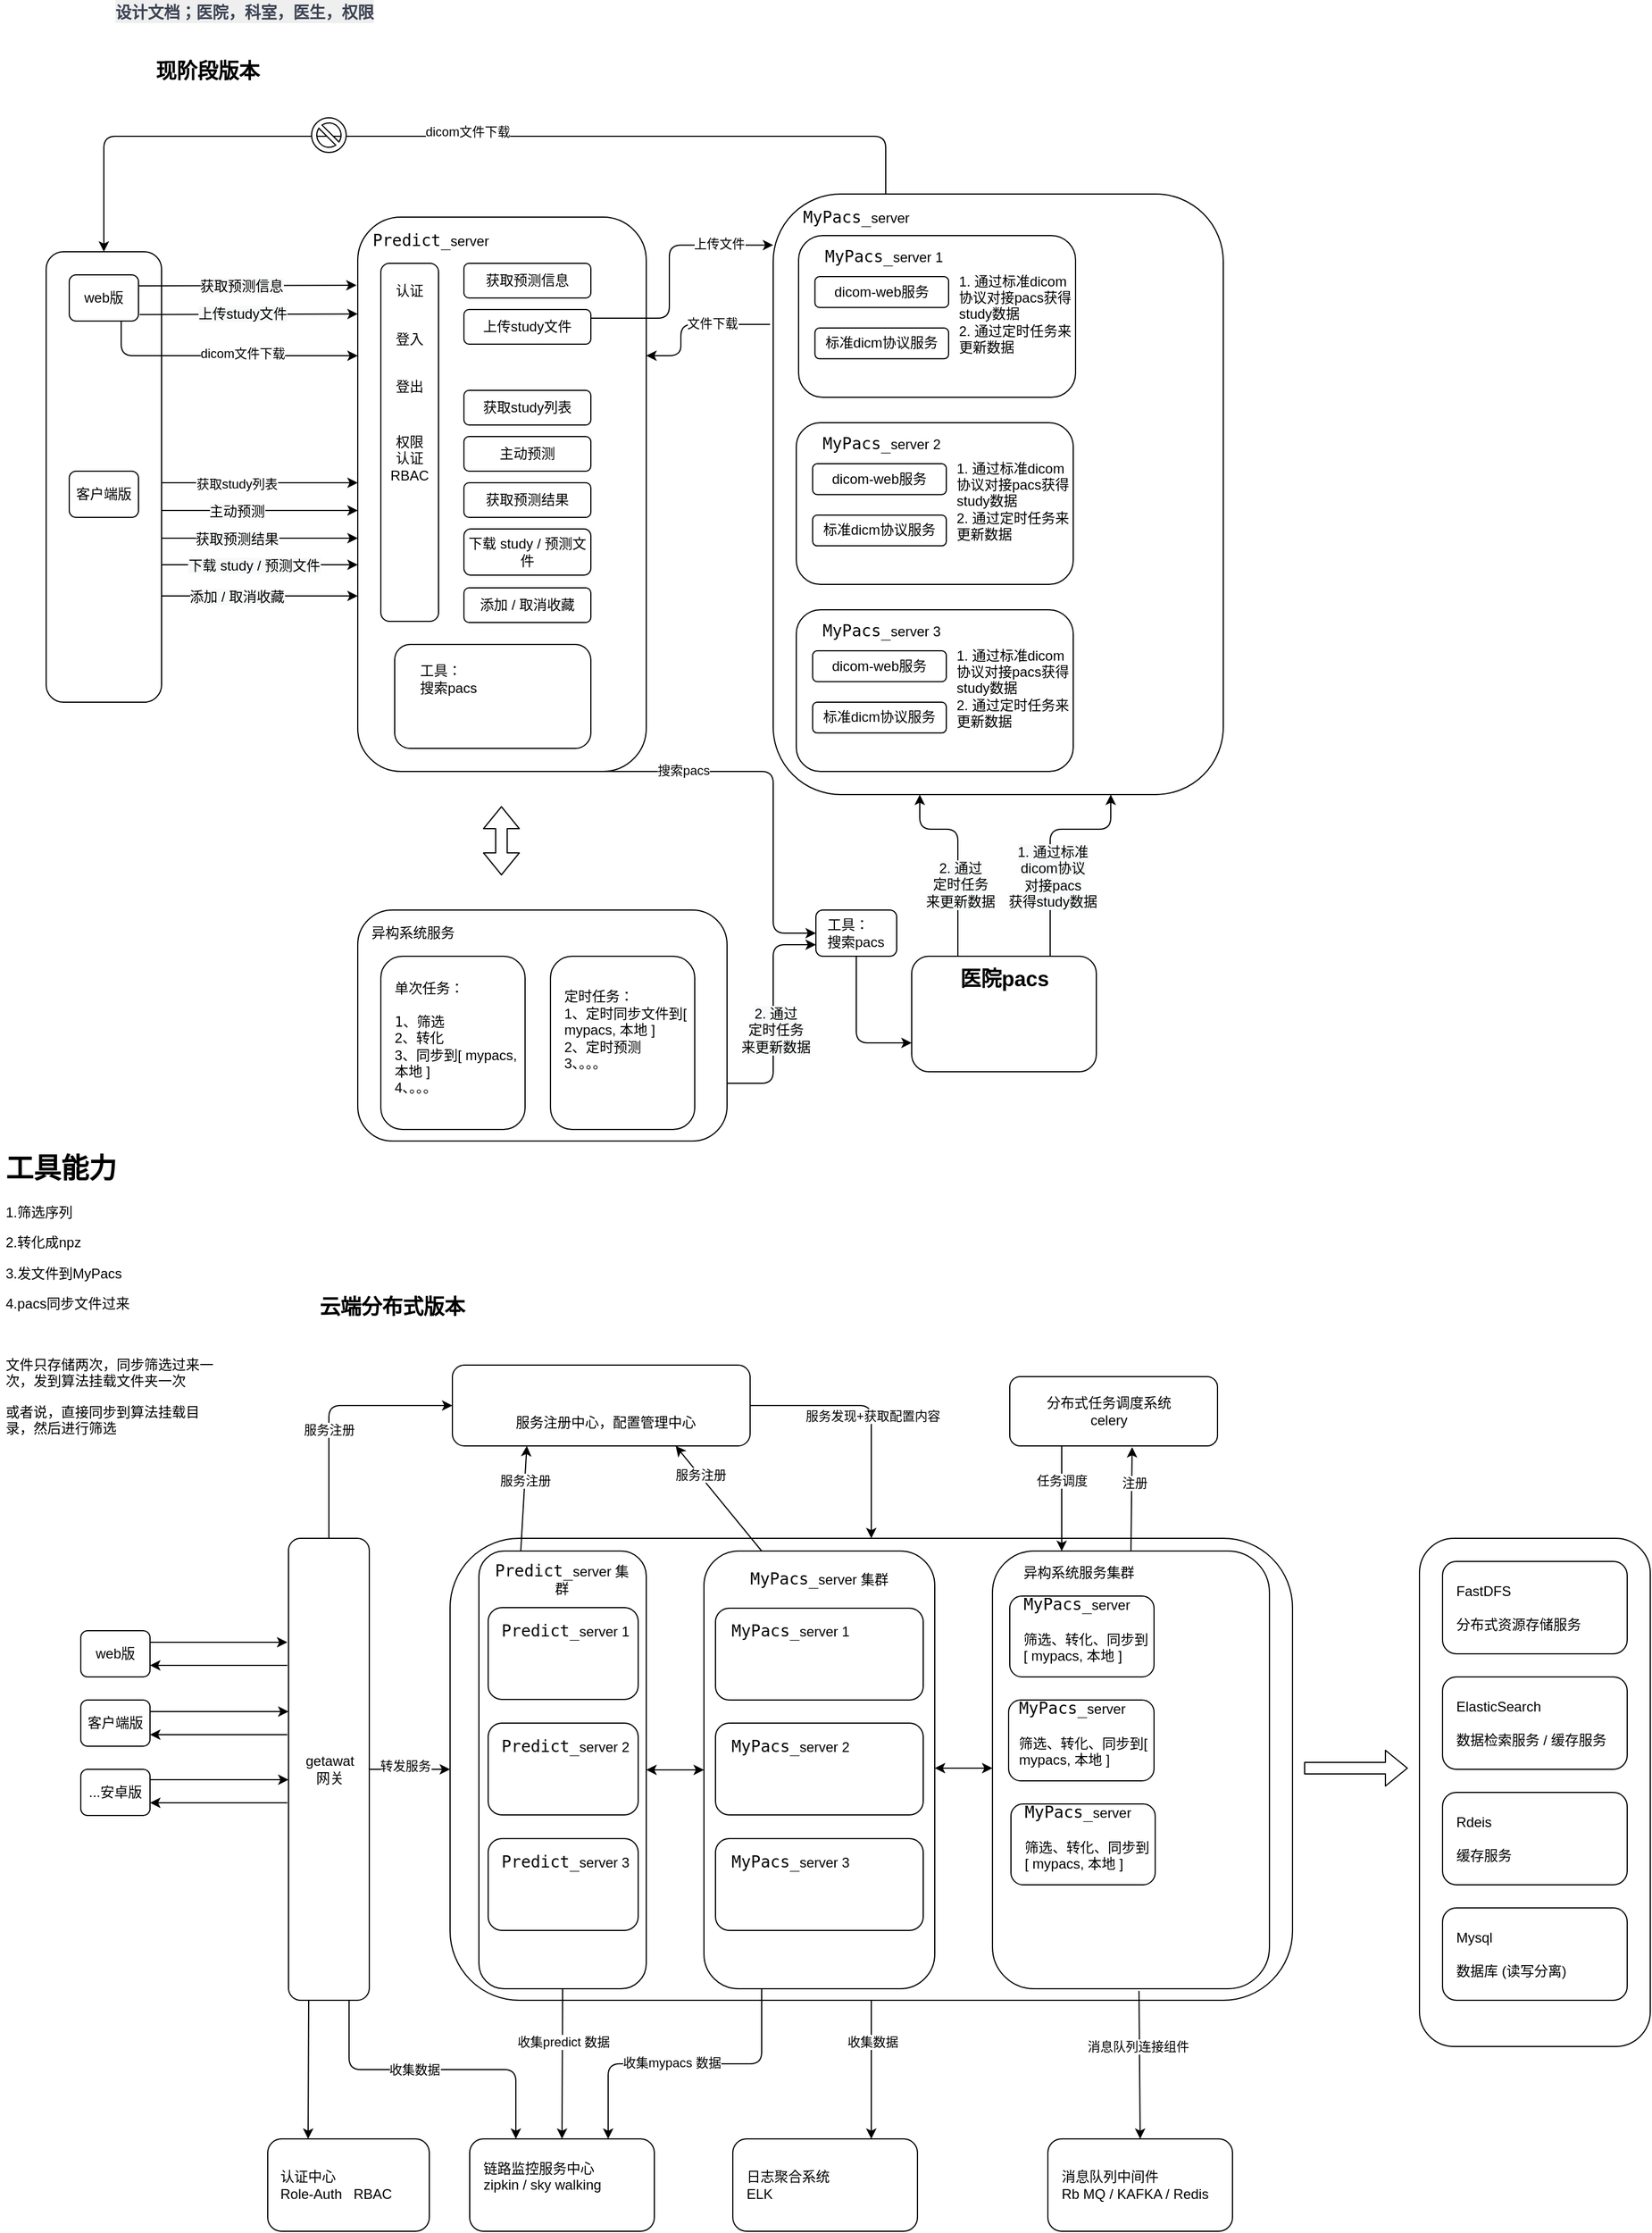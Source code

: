 <mxfile version="13.8.9-1" type="github"><diagram id="tjOfepiNOaIHPBAZhNtx" name="第 1 页"><mxGraphModel dx="962" dy="423" grid="1" gridSize="10" guides="1" tooltips="1" connect="1" arrows="1" fold="1" page="1" pageScale="1" pageWidth="1200" pageHeight="1600" math="0" shadow="0"><root><mxCell id="0"/><mxCell id="1" parent="0"/><mxCell id="P0nD3Y0U6VQ1uJSvrkOR-209" value="" style="rounded=1;whiteSpace=wrap;html=1;" parent="1" vertex="1"><mxGeometry x="670" y="186" width="390" height="520" as="geometry"/></mxCell><mxCell id="P0nD3Y0U6VQ1uJSvrkOR-2" value="&lt;span style=&quot;color: rgb(60 , 67 , 83) ; font-family: &amp;#34;helvetica neue&amp;#34; , &amp;#34;helvetica&amp;#34; , &amp;#34;tahoma&amp;#34; , &amp;#34;arial&amp;#34; , &amp;#34;pingfang sc&amp;#34; , &amp;#34;source han sans cn&amp;#34; , &amp;#34;source han sans&amp;#34; , &amp;#34;source han serif&amp;#34; , &amp;#34;hiragino sans gb&amp;#34; , &amp;#34;wenquanyi micro hei&amp;#34; , &amp;#34;microsoft yahei&amp;#34; , sans-serif ; font-size: 14px ; font-weight: 700 ; background-color: rgb(239 , 239 , 239)&quot;&gt;设计文档；医院，科室，医生，权限&lt;/span&gt;" style="text;html=1;strokeColor=none;fillColor=none;align=center;verticalAlign=middle;whiteSpace=wrap;rounded=0;" parent="1" vertex="1"><mxGeometry x="2" y="18" width="420" height="20" as="geometry"/></mxCell><mxCell id="P0nD3Y0U6VQ1uJSvrkOR-6" value="" style="rounded=1;whiteSpace=wrap;html=1;" parent="1" vertex="1"><mxGeometry x="390" y="1350" width="730" height="400" as="geometry"/></mxCell><mxCell id="P0nD3Y0U6VQ1uJSvrkOR-10" value="" style="group" parent="1" vertex="1" connectable="0"><mxGeometry x="260" y="1350" width="70" height="400" as="geometry"/></mxCell><mxCell id="P0nD3Y0U6VQ1uJSvrkOR-85" value="" style="group" parent="P0nD3Y0U6VQ1uJSvrkOR-10" vertex="1" connectable="0"><mxGeometry x="-10" width="70" height="400" as="geometry"/></mxCell><mxCell id="P0nD3Y0U6VQ1uJSvrkOR-3" value="" style="rounded=1;whiteSpace=wrap;html=1;" parent="P0nD3Y0U6VQ1uJSvrkOR-85" vertex="1"><mxGeometry width="70" height="400" as="geometry"/></mxCell><mxCell id="P0nD3Y0U6VQ1uJSvrkOR-9" value="getawat网关" style="text;html=1;strokeColor=none;fillColor=none;align=center;verticalAlign=middle;whiteSpace=wrap;rounded=0;direction=south;" parent="P0nD3Y0U6VQ1uJSvrkOR-85" vertex="1"><mxGeometry x="22.4" y="22.222" width="28" height="355.556" as="geometry"/></mxCell><mxCell id="P0nD3Y0U6VQ1uJSvrkOR-13" value="web版" style="rounded=1;whiteSpace=wrap;html=1;" parent="1" vertex="1"><mxGeometry x="70" y="1430" width="60" height="40" as="geometry"/></mxCell><mxCell id="P0nD3Y0U6VQ1uJSvrkOR-14" value="客户端版" style="rounded=1;whiteSpace=wrap;html=1;" parent="1" vertex="1"><mxGeometry x="70" y="1490" width="60" height="40" as="geometry"/></mxCell><mxCell id="P0nD3Y0U6VQ1uJSvrkOR-15" value="...安卓版" style="rounded=1;whiteSpace=wrap;html=1;" parent="1" vertex="1"><mxGeometry x="70" y="1550" width="60" height="40" as="geometry"/></mxCell><mxCell id="P0nD3Y0U6VQ1uJSvrkOR-16" value="" style="rounded=1;whiteSpace=wrap;html=1;" parent="1" vertex="1"><mxGeometry x="415" y="1361" width="145" height="379" as="geometry"/></mxCell><mxCell id="P0nD3Y0U6VQ1uJSvrkOR-17" value="" style="rounded=1;whiteSpace=wrap;html=1;" parent="1" vertex="1"><mxGeometry x="610" y="1361" width="200" height="379" as="geometry"/></mxCell><mxCell id="P0nD3Y0U6VQ1uJSvrkOR-18" value="" style="rounded=1;whiteSpace=wrap;html=1;" parent="1" vertex="1"><mxGeometry x="860" y="1361" width="240" height="379" as="geometry"/></mxCell><mxCell id="P0nD3Y0U6VQ1uJSvrkOR-20" value="&lt;span style=&quot;font-family: &amp;#34;jetbrains mono&amp;#34; , monospace ; font-size: 10.5pt&quot;&gt;Predict_&lt;/span&gt;server 集群" style="text;html=1;strokeColor=none;fillColor=none;align=center;verticalAlign=middle;whiteSpace=wrap;rounded=0;" parent="1" vertex="1"><mxGeometry x="422" y="1375" width="130" height="20" as="geometry"/></mxCell><mxCell id="P0nD3Y0U6VQ1uJSvrkOR-21" value="&lt;span style=&quot;font-family: &amp;#34;jetbrains mono&amp;#34; , monospace ; font-size: 10.5pt&quot;&gt;MyPacs_&lt;/span&gt;server 集群" style="text;html=1;strokeColor=none;fillColor=none;align=center;verticalAlign=middle;whiteSpace=wrap;rounded=0;" parent="1" vertex="1"><mxGeometry x="645" y="1375" width="130" height="20" as="geometry"/></mxCell><mxCell id="P0nD3Y0U6VQ1uJSvrkOR-22" value="&lt;h1&gt;工具能力&lt;/h1&gt;&lt;p&gt;1.筛选序列&lt;/p&gt;&lt;p&gt;2.转化成npz&lt;/p&gt;&lt;p&gt;3.发文件到MyPacs&lt;/p&gt;&lt;p&gt;4.pacs同步文件过来&lt;/p&gt;&lt;p&gt;&lt;br&gt;&lt;/p&gt;&lt;p&gt;文件只存储两次，同步筛选过来一次，发到算法挂载文件夹一次&lt;/p&gt;&lt;p&gt;或者说，直接同步到算法挂载目录，然后进行筛选&lt;/p&gt;&lt;p&gt;&lt;br&gt;&lt;/p&gt;&lt;p&gt;&lt;br&gt;&lt;/p&gt;" style="text;html=1;strokeColor=none;fillColor=none;spacing=5;spacingTop=-20;whiteSpace=wrap;overflow=hidden;rounded=0;" parent="1" vertex="1"><mxGeometry y="1010" width="190" height="260" as="geometry"/></mxCell><mxCell id="P0nD3Y0U6VQ1uJSvrkOR-25" value="" style="group" parent="1" vertex="1" connectable="0"><mxGeometry x="620" y="1410.5" width="180" height="79.5" as="geometry"/></mxCell><mxCell id="P0nD3Y0U6VQ1uJSvrkOR-23" value="" style="rounded=1;whiteSpace=wrap;html=1;" parent="P0nD3Y0U6VQ1uJSvrkOR-25" vertex="1"><mxGeometry width="180" height="79.5" as="geometry"/></mxCell><mxCell id="P0nD3Y0U6VQ1uJSvrkOR-24" value="&lt;span style=&quot;font-family: &amp;#34;jetbrains mono&amp;#34; , monospace ; font-size: 10.5pt&quot;&gt;MyPacs_&lt;/span&gt;server 1" style="text;html=1;strokeColor=none;fillColor=none;align=center;verticalAlign=middle;whiteSpace=wrap;rounded=0;" parent="P0nD3Y0U6VQ1uJSvrkOR-25" vertex="1"><mxGeometry x="10" y="9.5" width="110" height="20" as="geometry"/></mxCell><mxCell id="P0nD3Y0U6VQ1uJSvrkOR-26" value="" style="group" parent="1" vertex="1" connectable="0"><mxGeometry x="620" y="1510" width="180" height="79.5" as="geometry"/></mxCell><mxCell id="P0nD3Y0U6VQ1uJSvrkOR-27" value="" style="rounded=1;whiteSpace=wrap;html=1;" parent="P0nD3Y0U6VQ1uJSvrkOR-26" vertex="1"><mxGeometry width="180" height="79.5" as="geometry"/></mxCell><mxCell id="P0nD3Y0U6VQ1uJSvrkOR-28" value="&lt;span style=&quot;font-family: &amp;#34;jetbrains mono&amp;#34; , monospace ; font-size: 10.5pt&quot;&gt;MyPacs_&lt;/span&gt;server 2" style="text;html=1;strokeColor=none;fillColor=none;align=center;verticalAlign=middle;whiteSpace=wrap;rounded=0;" parent="P0nD3Y0U6VQ1uJSvrkOR-26" vertex="1"><mxGeometry x="10" y="9.5" width="110" height="20" as="geometry"/></mxCell><mxCell id="P0nD3Y0U6VQ1uJSvrkOR-29" value="" style="group" parent="1" vertex="1" connectable="0"><mxGeometry x="620" y="1610" width="180" height="79.5" as="geometry"/></mxCell><mxCell id="P0nD3Y0U6VQ1uJSvrkOR-30" value="" style="rounded=1;whiteSpace=wrap;html=1;" parent="P0nD3Y0U6VQ1uJSvrkOR-29" vertex="1"><mxGeometry width="180" height="79.5" as="geometry"/></mxCell><mxCell id="P0nD3Y0U6VQ1uJSvrkOR-31" value="&lt;span style=&quot;font-family: &amp;#34;jetbrains mono&amp;#34; , monospace ; font-size: 10.5pt&quot;&gt;MyPacs_&lt;/span&gt;server 3" style="text;html=1;strokeColor=none;fillColor=none;align=center;verticalAlign=middle;whiteSpace=wrap;rounded=0;" parent="P0nD3Y0U6VQ1uJSvrkOR-29" vertex="1"><mxGeometry x="10" y="9.5" width="110" height="20" as="geometry"/></mxCell><mxCell id="P0nD3Y0U6VQ1uJSvrkOR-32" value="" style="group" parent="1" vertex="1" connectable="0"><mxGeometry x="420" y="1410" width="130" height="79.5" as="geometry"/></mxCell><mxCell id="P0nD3Y0U6VQ1uJSvrkOR-33" value="" style="rounded=1;whiteSpace=wrap;html=1;" parent="P0nD3Y0U6VQ1uJSvrkOR-32" vertex="1"><mxGeometry x="3" width="130" height="79.5" as="geometry"/></mxCell><mxCell id="P0nD3Y0U6VQ1uJSvrkOR-34" value="&lt;span style=&quot;font-family: &amp;#34;jetbrains mono&amp;#34; , monospace ; font-size: 10.5pt&quot;&gt;Predict_&lt;/span&gt;server 1" style="text;html=1;strokeColor=none;fillColor=none;align=center;verticalAlign=middle;whiteSpace=wrap;rounded=0;" parent="P0nD3Y0U6VQ1uJSvrkOR-32" vertex="1"><mxGeometry x="10" y="9.5" width="120" height="20" as="geometry"/></mxCell><mxCell id="P0nD3Y0U6VQ1uJSvrkOR-35" value="" style="group" parent="1" vertex="1" connectable="0"><mxGeometry x="420" y="1510" width="130" height="79.5" as="geometry"/></mxCell><mxCell id="P0nD3Y0U6VQ1uJSvrkOR-36" value="" style="rounded=1;whiteSpace=wrap;html=1;" parent="P0nD3Y0U6VQ1uJSvrkOR-35" vertex="1"><mxGeometry x="3" width="130" height="79.5" as="geometry"/></mxCell><mxCell id="P0nD3Y0U6VQ1uJSvrkOR-37" value="&lt;span style=&quot;font-family: &amp;#34;jetbrains mono&amp;#34; , monospace ; font-size: 10.5pt&quot;&gt;Predict_&lt;/span&gt;server 2" style="text;html=1;strokeColor=none;fillColor=none;align=center;verticalAlign=middle;whiteSpace=wrap;rounded=0;" parent="P0nD3Y0U6VQ1uJSvrkOR-35" vertex="1"><mxGeometry x="10" y="9.5" width="120" height="20" as="geometry"/></mxCell><mxCell id="P0nD3Y0U6VQ1uJSvrkOR-38" value="" style="group" parent="1" vertex="1" connectable="0"><mxGeometry x="420" y="1610" width="130" height="79.5" as="geometry"/></mxCell><mxCell id="P0nD3Y0U6VQ1uJSvrkOR-39" value="" style="rounded=1;whiteSpace=wrap;html=1;" parent="P0nD3Y0U6VQ1uJSvrkOR-38" vertex="1"><mxGeometry x="3" width="130" height="79.5" as="geometry"/></mxCell><mxCell id="P0nD3Y0U6VQ1uJSvrkOR-40" value="&lt;span style=&quot;font-family: &amp;#34;jetbrains mono&amp;#34; , monospace ; font-size: 10.5pt&quot;&gt;Predict_&lt;/span&gt;server 3" style="text;html=1;strokeColor=none;fillColor=none;align=center;verticalAlign=middle;whiteSpace=wrap;rounded=0;" parent="P0nD3Y0U6VQ1uJSvrkOR-38" vertex="1"><mxGeometry x="10" y="9.5" width="120" height="20" as="geometry"/></mxCell><mxCell id="P0nD3Y0U6VQ1uJSvrkOR-41" value="异构系统服务集群" style="text;html=1;strokeColor=none;fillColor=none;align=center;verticalAlign=middle;whiteSpace=wrap;rounded=0;" parent="1" vertex="1"><mxGeometry x="880" y="1370" width="110" height="20" as="geometry"/></mxCell><mxCell id="P0nD3Y0U6VQ1uJSvrkOR-45" value="" style="group" parent="1" vertex="1" connectable="0"><mxGeometry x="875" y="1400" width="125" height="70" as="geometry"/></mxCell><mxCell id="P0nD3Y0U6VQ1uJSvrkOR-46" value="" style="rounded=1;whiteSpace=wrap;html=1;" parent="P0nD3Y0U6VQ1uJSvrkOR-45" vertex="1"><mxGeometry width="125.0" height="70" as="geometry"/></mxCell><mxCell id="P0nD3Y0U6VQ1uJSvrkOR-47" value="&lt;span style=&quot;font-family: &amp;#34;jetbrains mono&amp;#34; , monospace ; font-size: 10.5pt&quot;&gt;MyPacs_&lt;/span&gt;server&lt;br&gt;&lt;br&gt;筛选、转化、同步到[ mypacs, 本地 ]&lt;br&gt;&lt;br&gt;" style="text;html=1;strokeColor=none;fillColor=none;align=left;verticalAlign=middle;whiteSpace=wrap;rounded=0;" parent="P0nD3Y0U6VQ1uJSvrkOR-45" vertex="1"><mxGeometry x="10" y="10" width="110" height="51.64" as="geometry"/></mxCell><mxCell id="P0nD3Y0U6VQ1uJSvrkOR-49" value="" style="group" parent="1" vertex="1" connectable="0"><mxGeometry x="874" y="1490" width="126" height="70" as="geometry"/></mxCell><mxCell id="P0nD3Y0U6VQ1uJSvrkOR-50" value="" style="rounded=1;whiteSpace=wrap;html=1;" parent="P0nD3Y0U6VQ1uJSvrkOR-49" vertex="1"><mxGeometry width="126.0" height="70" as="geometry"/></mxCell><mxCell id="P0nD3Y0U6VQ1uJSvrkOR-51" value="&lt;span style=&quot;font-family: &amp;#34;jetbrains mono&amp;#34; , monospace ; font-size: 10.5pt&quot;&gt;MyPacs_&lt;/span&gt;server&lt;br&gt;&lt;br&gt;筛选、转化、同步到[ mypacs, 本地 ]&lt;br&gt;&lt;br&gt;" style="text;html=1;strokeColor=none;fillColor=none;align=left;verticalAlign=middle;whiteSpace=wrap;rounded=0;" parent="P0nD3Y0U6VQ1uJSvrkOR-49" vertex="1"><mxGeometry x="7" y="10" width="119" height="51.64" as="geometry"/></mxCell><mxCell id="P0nD3Y0U6VQ1uJSvrkOR-52" value="" style="group" parent="1" vertex="1" connectable="0"><mxGeometry x="876" y="1580" width="125" height="70" as="geometry"/></mxCell><mxCell id="P0nD3Y0U6VQ1uJSvrkOR-53" value="" style="rounded=1;whiteSpace=wrap;html=1;" parent="P0nD3Y0U6VQ1uJSvrkOR-52" vertex="1"><mxGeometry width="125.0" height="70" as="geometry"/></mxCell><mxCell id="P0nD3Y0U6VQ1uJSvrkOR-54" value="&lt;span style=&quot;font-family: &amp;#34;jetbrains mono&amp;#34; , monospace ; font-size: 10.5pt&quot;&gt;MyPacs_&lt;/span&gt;server&lt;br&gt;&lt;br&gt;筛选、转化、同步到[ mypacs, 本地 ]&lt;br&gt;&lt;br&gt;" style="text;html=1;strokeColor=none;fillColor=none;align=left;verticalAlign=middle;whiteSpace=wrap;rounded=0;" parent="P0nD3Y0U6VQ1uJSvrkOR-52" vertex="1"><mxGeometry x="10" y="10" width="110" height="51.64" as="geometry"/></mxCell><mxCell id="P0nD3Y0U6VQ1uJSvrkOR-57" value="" style="group" parent="1" vertex="1" connectable="0"><mxGeometry x="407" y="1870" width="160" height="80" as="geometry"/></mxCell><mxCell id="P0nD3Y0U6VQ1uJSvrkOR-55" value="" style="rounded=1;whiteSpace=wrap;html=1;" parent="P0nD3Y0U6VQ1uJSvrkOR-57" vertex="1"><mxGeometry width="160" height="80" as="geometry"/></mxCell><mxCell id="P0nD3Y0U6VQ1uJSvrkOR-56" value="链路监控服务中心&lt;br&gt;zipkin / sky walking&lt;br&gt;&lt;br&gt;" style="text;html=1;strokeColor=none;fillColor=none;align=left;verticalAlign=middle;whiteSpace=wrap;rounded=0;" parent="P0nD3Y0U6VQ1uJSvrkOR-57" vertex="1"><mxGeometry x="10" y="10" width="140" height="60" as="geometry"/></mxCell><mxCell id="P0nD3Y0U6VQ1uJSvrkOR-58" value="" style="group" parent="1" vertex="1" connectable="0"><mxGeometry x="635" y="1870" width="160" height="80" as="geometry"/></mxCell><mxCell id="P0nD3Y0U6VQ1uJSvrkOR-59" value="" style="rounded=1;whiteSpace=wrap;html=1;" parent="P0nD3Y0U6VQ1uJSvrkOR-58" vertex="1"><mxGeometry width="160" height="80" as="geometry"/></mxCell><mxCell id="P0nD3Y0U6VQ1uJSvrkOR-60" value="日志聚合系统&lt;br&gt;ELK" style="text;html=1;strokeColor=none;fillColor=none;align=left;verticalAlign=middle;whiteSpace=wrap;rounded=0;" parent="P0nD3Y0U6VQ1uJSvrkOR-58" vertex="1"><mxGeometry x="10" y="10" width="140" height="60" as="geometry"/></mxCell><mxCell id="P0nD3Y0U6VQ1uJSvrkOR-61" value="" style="group" parent="1" vertex="1" connectable="0"><mxGeometry x="908" y="1870" width="160" height="80" as="geometry"/></mxCell><mxCell id="P0nD3Y0U6VQ1uJSvrkOR-62" value="" style="rounded=1;whiteSpace=wrap;html=1;" parent="P0nD3Y0U6VQ1uJSvrkOR-61" vertex="1"><mxGeometry width="160" height="80" as="geometry"/></mxCell><mxCell id="P0nD3Y0U6VQ1uJSvrkOR-63" value="消息队列中间件&lt;br&gt;Rb MQ / KAFKA / Redis" style="text;html=1;strokeColor=none;fillColor=none;align=left;verticalAlign=middle;whiteSpace=wrap;rounded=0;" parent="P0nD3Y0U6VQ1uJSvrkOR-61" vertex="1"><mxGeometry x="10" y="10" width="140" height="60" as="geometry"/></mxCell><mxCell id="P0nD3Y0U6VQ1uJSvrkOR-64" value="" style="rounded=1;whiteSpace=wrap;html=1;" parent="1" vertex="1"><mxGeometry x="1230" y="1350" width="200" height="440" as="geometry"/></mxCell><mxCell id="P0nD3Y0U6VQ1uJSvrkOR-66" value="" style="group" parent="1" vertex="1" connectable="0"><mxGeometry x="1250" y="1370" width="160" height="80" as="geometry"/></mxCell><mxCell id="P0nD3Y0U6VQ1uJSvrkOR-67" value="" style="rounded=1;whiteSpace=wrap;html=1;" parent="P0nD3Y0U6VQ1uJSvrkOR-66" vertex="1"><mxGeometry width="160" height="80" as="geometry"/></mxCell><mxCell id="P0nD3Y0U6VQ1uJSvrkOR-68" value="FastDFS&lt;br&gt;&lt;br&gt;分布式资源存储服务" style="text;html=1;strokeColor=none;fillColor=none;align=left;verticalAlign=middle;whiteSpace=wrap;rounded=0;" parent="P0nD3Y0U6VQ1uJSvrkOR-66" vertex="1"><mxGeometry x="10" y="10" width="140" height="60" as="geometry"/></mxCell><mxCell id="P0nD3Y0U6VQ1uJSvrkOR-70" value="" style="group" parent="1" vertex="1" connectable="0"><mxGeometry x="1250" y="1470" width="160" height="80" as="geometry"/></mxCell><mxCell id="P0nD3Y0U6VQ1uJSvrkOR-71" value="" style="rounded=1;whiteSpace=wrap;html=1;" parent="P0nD3Y0U6VQ1uJSvrkOR-70" vertex="1"><mxGeometry width="160" height="80" as="geometry"/></mxCell><mxCell id="P0nD3Y0U6VQ1uJSvrkOR-72" value="ElasticSearch&lt;br&gt;&lt;br&gt;数据检索服务 / 缓存服务" style="text;html=1;strokeColor=none;fillColor=none;align=left;verticalAlign=middle;whiteSpace=wrap;rounded=0;" parent="P0nD3Y0U6VQ1uJSvrkOR-70" vertex="1"><mxGeometry x="10" y="10" width="140" height="60" as="geometry"/></mxCell><mxCell id="P0nD3Y0U6VQ1uJSvrkOR-73" value="" style="group" parent="1" vertex="1" connectable="0"><mxGeometry x="1250" y="1570" width="160" height="80" as="geometry"/></mxCell><mxCell id="P0nD3Y0U6VQ1uJSvrkOR-74" value="" style="rounded=1;whiteSpace=wrap;html=1;" parent="P0nD3Y0U6VQ1uJSvrkOR-73" vertex="1"><mxGeometry width="160" height="80" as="geometry"/></mxCell><mxCell id="P0nD3Y0U6VQ1uJSvrkOR-75" value="Rdeis&lt;br&gt;&lt;br&gt;缓存服务" style="text;html=1;strokeColor=none;fillColor=none;align=left;verticalAlign=middle;whiteSpace=wrap;rounded=0;" parent="P0nD3Y0U6VQ1uJSvrkOR-73" vertex="1"><mxGeometry x="10" y="10" width="140" height="60" as="geometry"/></mxCell><mxCell id="P0nD3Y0U6VQ1uJSvrkOR-76" value="" style="group" parent="1" vertex="1" connectable="0"><mxGeometry x="1250" y="1670" width="160" height="80" as="geometry"/></mxCell><mxCell id="P0nD3Y0U6VQ1uJSvrkOR-77" value="" style="rounded=1;whiteSpace=wrap;html=1;" parent="P0nD3Y0U6VQ1uJSvrkOR-76" vertex="1"><mxGeometry width="160" height="80" as="geometry"/></mxCell><mxCell id="P0nD3Y0U6VQ1uJSvrkOR-78" value="Mysql&lt;br&gt;&lt;br&gt;数据库 (读写分离)" style="text;html=1;strokeColor=none;fillColor=none;align=left;verticalAlign=middle;whiteSpace=wrap;rounded=0;" parent="P0nD3Y0U6VQ1uJSvrkOR-76" vertex="1"><mxGeometry x="10" y="10" width="140" height="60" as="geometry"/></mxCell><mxCell id="P0nD3Y0U6VQ1uJSvrkOR-83" value="" style="group" parent="1" vertex="1" connectable="0"><mxGeometry x="875" y="1210" width="180" height="60" as="geometry"/></mxCell><mxCell id="P0nD3Y0U6VQ1uJSvrkOR-79" value="" style="rounded=1;whiteSpace=wrap;html=1;" parent="P0nD3Y0U6VQ1uJSvrkOR-83" vertex="1"><mxGeometry width="180" height="60" as="geometry"/></mxCell><mxCell id="P0nD3Y0U6VQ1uJSvrkOR-80" value="分布式任务调度系统&lt;br&gt;celery" style="text;html=1;strokeColor=none;fillColor=none;align=center;verticalAlign=middle;whiteSpace=wrap;rounded=0;" parent="P0nD3Y0U6VQ1uJSvrkOR-83" vertex="1"><mxGeometry x="26" y="20" width="120" height="20" as="geometry"/></mxCell><mxCell id="P0nD3Y0U6VQ1uJSvrkOR-84" value="" style="group" parent="1" vertex="1" connectable="0"><mxGeometry x="392" y="1200" width="258" height="70" as="geometry"/></mxCell><mxCell id="P0nD3Y0U6VQ1uJSvrkOR-81" value="" style="rounded=1;whiteSpace=wrap;html=1;" parent="P0nD3Y0U6VQ1uJSvrkOR-84" vertex="1"><mxGeometry width="258" height="70" as="geometry"/></mxCell><mxCell id="P0nD3Y0U6VQ1uJSvrkOR-82" value="服务注册中心，配置管理中心" style="text;html=1;strokeColor=none;fillColor=none;align=center;verticalAlign=middle;whiteSpace=wrap;rounded=0;" parent="P0nD3Y0U6VQ1uJSvrkOR-84" vertex="1"><mxGeometry x="16.705" y="40" width="232.014" height="20" as="geometry"/></mxCell><mxCell id="P0nD3Y0U6VQ1uJSvrkOR-86" value="" style="endArrow=classic;html=1;exitX=1;exitY=0.5;exitDx=0;exitDy=0;entryX=0;entryY=0.5;entryDx=0;entryDy=0;" parent="1" source="P0nD3Y0U6VQ1uJSvrkOR-3" target="P0nD3Y0U6VQ1uJSvrkOR-6" edge="1"><mxGeometry width="50" height="50" relative="1" as="geometry"><mxPoint x="440" y="1480" as="sourcePoint"/><mxPoint x="490" y="1430" as="targetPoint"/></mxGeometry></mxCell><mxCell id="P0nD3Y0U6VQ1uJSvrkOR-87" value="转发服务" style="edgeLabel;html=1;align=center;verticalAlign=middle;resizable=0;points=[];" parent="P0nD3Y0U6VQ1uJSvrkOR-86" vertex="1" connectable="0"><mxGeometry x="-0.114" y="3" relative="1" as="geometry"><mxPoint as="offset"/></mxGeometry></mxCell><mxCell id="P0nD3Y0U6VQ1uJSvrkOR-88" value="" style="endArrow=classic;html=1;exitX=0.5;exitY=1;exitDx=0;exitDy=0;entryX=0.5;entryY=0;entryDx=0;entryDy=0;" parent="1" source="P0nD3Y0U6VQ1uJSvrkOR-16" target="P0nD3Y0U6VQ1uJSvrkOR-55" edge="1"><mxGeometry width="50" height="50" relative="1" as="geometry"><mxPoint x="469.91" y="1750" as="sourcePoint"/><mxPoint x="470" y="1870" as="targetPoint"/></mxGeometry></mxCell><mxCell id="P0nD3Y0U6VQ1uJSvrkOR-89" value="收集predict 数据" style="edgeLabel;html=1;align=center;verticalAlign=middle;resizable=0;points=[];" parent="P0nD3Y0U6VQ1uJSvrkOR-88" vertex="1" connectable="0"><mxGeometry x="-0.3" relative="1" as="geometry"><mxPoint as="offset"/></mxGeometry></mxCell><mxCell id="P0nD3Y0U6VQ1uJSvrkOR-92" value="" style="edgeStyle=elbowEdgeStyle;elbow=vertical;endArrow=classic;html=1;exitX=0.75;exitY=1;exitDx=0;exitDy=0;entryX=0.25;entryY=0;entryDx=0;entryDy=0;" parent="1" source="P0nD3Y0U6VQ1uJSvrkOR-3" target="P0nD3Y0U6VQ1uJSvrkOR-55" edge="1"><mxGeometry width="50" height="50" relative="1" as="geometry"><mxPoint x="440" y="1900" as="sourcePoint"/><mxPoint x="490" y="1850" as="targetPoint"/></mxGeometry></mxCell><mxCell id="P0nD3Y0U6VQ1uJSvrkOR-93" value="收集数据" style="edgeLabel;html=1;align=center;verticalAlign=middle;resizable=0;points=[];" parent="P0nD3Y0U6VQ1uJSvrkOR-92" vertex="1" connectable="0"><mxGeometry x="-0.13" relative="1" as="geometry"><mxPoint x="1" as="offset"/></mxGeometry></mxCell><mxCell id="P0nD3Y0U6VQ1uJSvrkOR-94" value="" style="edgeStyle=elbowEdgeStyle;elbow=vertical;endArrow=classic;html=1;exitX=0.25;exitY=1;exitDx=0;exitDy=0;entryX=0.75;entryY=0;entryDx=0;entryDy=0;" parent="1" source="P0nD3Y0U6VQ1uJSvrkOR-17" target="P0nD3Y0U6VQ1uJSvrkOR-55" edge="1"><mxGeometry width="50" height="50" relative="1" as="geometry"><mxPoint x="690" y="1790" as="sourcePoint"/><mxPoint x="490" y="1850" as="targetPoint"/></mxGeometry></mxCell><mxCell id="P0nD3Y0U6VQ1uJSvrkOR-96" value="收集mypacs 数据" style="edgeLabel;html=1;align=center;verticalAlign=middle;resizable=0;points=[];" parent="P0nD3Y0U6VQ1uJSvrkOR-94" vertex="1" connectable="0"><mxGeometry x="0.091" y="-1" relative="1" as="geometry"><mxPoint as="offset"/></mxGeometry></mxCell><mxCell id="P0nD3Y0U6VQ1uJSvrkOR-97" value="" style="endArrow=classic;html=1;exitX=0.5;exitY=1;exitDx=0;exitDy=0;entryX=0.75;entryY=0;entryDx=0;entryDy=0;" parent="1" source="P0nD3Y0U6VQ1uJSvrkOR-6" target="P0nD3Y0U6VQ1uJSvrkOR-59" edge="1"><mxGeometry width="50" height="50" relative="1" as="geometry"><mxPoint x="440" y="1590" as="sourcePoint"/><mxPoint x="490" y="1540" as="targetPoint"/></mxGeometry></mxCell><mxCell id="P0nD3Y0U6VQ1uJSvrkOR-98" value="收集数据" style="edgeLabel;html=1;align=center;verticalAlign=middle;resizable=0;points=[];" parent="P0nD3Y0U6VQ1uJSvrkOR-97" vertex="1" connectable="0"><mxGeometry x="-0.4" y="1" relative="1" as="geometry"><mxPoint as="offset"/></mxGeometry></mxCell><mxCell id="P0nD3Y0U6VQ1uJSvrkOR-99" value="" style="endArrow=classic;html=1;exitX=0.529;exitY=1.005;exitDx=0;exitDy=0;exitPerimeter=0;entryX=0.5;entryY=0;entryDx=0;entryDy=0;" parent="1" source="P0nD3Y0U6VQ1uJSvrkOR-18" target="P0nD3Y0U6VQ1uJSvrkOR-62" edge="1"><mxGeometry width="50" height="50" relative="1" as="geometry"><mxPoint x="440" y="1630" as="sourcePoint"/><mxPoint x="490" y="1580" as="targetPoint"/></mxGeometry></mxCell><mxCell id="P0nD3Y0U6VQ1uJSvrkOR-100" value="消息队列连接组件" style="edgeLabel;html=1;align=center;verticalAlign=middle;resizable=0;points=[];" parent="P0nD3Y0U6VQ1uJSvrkOR-99" vertex="1" connectable="0"><mxGeometry x="-0.25" y="-2" relative="1" as="geometry"><mxPoint as="offset"/></mxGeometry></mxCell><mxCell id="P0nD3Y0U6VQ1uJSvrkOR-101" value="" style="edgeStyle=elbowEdgeStyle;elbow=vertical;endArrow=classic;html=1;exitX=0.5;exitY=0;exitDx=0;exitDy=0;entryX=0;entryY=0.5;entryDx=0;entryDy=0;" parent="1" source="P0nD3Y0U6VQ1uJSvrkOR-3" target="P0nD3Y0U6VQ1uJSvrkOR-81" edge="1"><mxGeometry width="50" height="50" relative="1" as="geometry"><mxPoint x="440" y="1410" as="sourcePoint"/><mxPoint x="350" y="1230" as="targetPoint"/><Array as="points"><mxPoint x="340" y="1235"/></Array></mxGeometry></mxCell><mxCell id="P0nD3Y0U6VQ1uJSvrkOR-102" value="服务注册" style="edgeLabel;html=1;align=center;verticalAlign=middle;resizable=0;points=[];" parent="P0nD3Y0U6VQ1uJSvrkOR-101" vertex="1" connectable="0"><mxGeometry x="-0.153" relative="1" as="geometry"><mxPoint as="offset"/></mxGeometry></mxCell><mxCell id="P0nD3Y0U6VQ1uJSvrkOR-103" value="" style="endArrow=classic;html=1;entryX=0.25;entryY=1;entryDx=0;entryDy=0;exitX=0.25;exitY=0;exitDx=0;exitDy=0;" parent="1" source="P0nD3Y0U6VQ1uJSvrkOR-16" target="P0nD3Y0U6VQ1uJSvrkOR-81" edge="1"><mxGeometry width="50" height="50" relative="1" as="geometry"><mxPoint x="470" y="1310" as="sourcePoint"/><mxPoint x="490" y="1360" as="targetPoint"/></mxGeometry></mxCell><mxCell id="P0nD3Y0U6VQ1uJSvrkOR-104" value="服务注册" style="edgeLabel;html=1;align=center;verticalAlign=middle;resizable=0;points=[];" parent="P0nD3Y0U6VQ1uJSvrkOR-103" vertex="1" connectable="0"><mxGeometry x="0.34" relative="1" as="geometry"><mxPoint as="offset"/></mxGeometry></mxCell><mxCell id="P0nD3Y0U6VQ1uJSvrkOR-105" value="" style="endArrow=classic;html=1;exitX=0.25;exitY=0;exitDx=0;exitDy=0;entryX=0.75;entryY=1;entryDx=0;entryDy=0;" parent="1" source="P0nD3Y0U6VQ1uJSvrkOR-17" target="P0nD3Y0U6VQ1uJSvrkOR-81" edge="1"><mxGeometry width="50" height="50" relative="1" as="geometry"><mxPoint x="440" y="1410" as="sourcePoint"/><mxPoint x="490" y="1360" as="targetPoint"/></mxGeometry></mxCell><mxCell id="P0nD3Y0U6VQ1uJSvrkOR-107" value="服务注册" style="edgeLabel;html=1;align=center;verticalAlign=middle;resizable=0;points=[];" parent="P0nD3Y0U6VQ1uJSvrkOR-105" vertex="1" connectable="0"><mxGeometry x="0.439" y="-1" relative="1" as="geometry"><mxPoint as="offset"/></mxGeometry></mxCell><mxCell id="P0nD3Y0U6VQ1uJSvrkOR-108" value="" style="edgeStyle=elbowEdgeStyle;elbow=vertical;endArrow=classic;html=1;exitX=1;exitY=0.5;exitDx=0;exitDy=0;entryX=0.5;entryY=0;entryDx=0;entryDy=0;" parent="1" source="P0nD3Y0U6VQ1uJSvrkOR-81" target="P0nD3Y0U6VQ1uJSvrkOR-6" edge="1"><mxGeometry width="50" height="50" relative="1" as="geometry"><mxPoint x="710" y="1230" as="sourcePoint"/><mxPoint x="800" y="1305" as="targetPoint"/><Array as="points"><mxPoint x="750" y="1235"/></Array></mxGeometry></mxCell><mxCell id="P0nD3Y0U6VQ1uJSvrkOR-111" value="服务发现+获取配置内容" style="edgeLabel;html=1;align=center;verticalAlign=middle;resizable=0;points=[];" parent="P0nD3Y0U6VQ1uJSvrkOR-108" vertex="1" connectable="0"><mxGeometry x="-0.045" y="-9" relative="1" as="geometry"><mxPoint x="10" y="9" as="offset"/></mxGeometry></mxCell><mxCell id="P0nD3Y0U6VQ1uJSvrkOR-112" value="" style="endArrow=classic;html=1;exitX=0.25;exitY=1;exitDx=0;exitDy=0;entryX=0.25;entryY=0;entryDx=0;entryDy=0;" parent="1" source="P0nD3Y0U6VQ1uJSvrkOR-79" target="P0nD3Y0U6VQ1uJSvrkOR-18" edge="1"><mxGeometry width="50" height="50" relative="1" as="geometry"><mxPoint x="970" y="1430" as="sourcePoint"/><mxPoint x="1020" y="1380" as="targetPoint"/></mxGeometry></mxCell><mxCell id="P0nD3Y0U6VQ1uJSvrkOR-114" value="任务调度" style="edgeLabel;html=1;align=center;verticalAlign=middle;resizable=0;points=[];" parent="P0nD3Y0U6VQ1uJSvrkOR-112" vertex="1" connectable="0"><mxGeometry x="-0.341" relative="1" as="geometry"><mxPoint as="offset"/></mxGeometry></mxCell><mxCell id="P0nD3Y0U6VQ1uJSvrkOR-113" value="" style="endArrow=classic;html=1;exitX=0.5;exitY=0;exitDx=0;exitDy=0;entryX=0.589;entryY=1.017;entryDx=0;entryDy=0;entryPerimeter=0;" parent="1" source="P0nD3Y0U6VQ1uJSvrkOR-18" target="P0nD3Y0U6VQ1uJSvrkOR-79" edge="1"><mxGeometry width="50" height="50" relative="1" as="geometry"><mxPoint x="970" y="1430" as="sourcePoint"/><mxPoint x="1020" y="1380" as="targetPoint"/></mxGeometry></mxCell><mxCell id="P0nD3Y0U6VQ1uJSvrkOR-115" value="注册" style="edgeLabel;html=1;align=center;verticalAlign=middle;resizable=0;points=[];" parent="P0nD3Y0U6VQ1uJSvrkOR-113" vertex="1" connectable="0"><mxGeometry x="0.312" y="-2" relative="1" as="geometry"><mxPoint as="offset"/></mxGeometry></mxCell><mxCell id="P0nD3Y0U6VQ1uJSvrkOR-116" value="" style="shape=flexArrow;endArrow=classic;html=1;" parent="1" edge="1"><mxGeometry width="50" height="50" relative="1" as="geometry"><mxPoint x="1130" y="1549" as="sourcePoint"/><mxPoint x="1220" y="1549" as="targetPoint"/></mxGeometry></mxCell><mxCell id="P0nD3Y0U6VQ1uJSvrkOR-117" value="" style="endArrow=classic;startArrow=classic;html=1;entryX=0;entryY=0.5;entryDx=0;entryDy=0;exitX=1;exitY=0.5;exitDx=0;exitDy=0;" parent="1" source="P0nD3Y0U6VQ1uJSvrkOR-16" target="P0nD3Y0U6VQ1uJSvrkOR-17" edge="1"><mxGeometry width="50" height="50" relative="1" as="geometry"><mxPoint x="500" y="1570" as="sourcePoint"/><mxPoint x="550" y="1520" as="targetPoint"/></mxGeometry></mxCell><mxCell id="P0nD3Y0U6VQ1uJSvrkOR-118" value="" style="endArrow=classic;startArrow=classic;html=1;entryX=0;entryY=0.5;entryDx=0;entryDy=0;exitX=1;exitY=0.5;exitDx=0;exitDy=0;" parent="1" edge="1"><mxGeometry width="50" height="50" relative="1" as="geometry"><mxPoint x="810" y="1549" as="sourcePoint"/><mxPoint x="860" y="1549" as="targetPoint"/></mxGeometry></mxCell><mxCell id="P0nD3Y0U6VQ1uJSvrkOR-119" value="" style="endArrow=classic;html=1;exitX=1;exitY=0.25;exitDx=0;exitDy=0;" parent="1" source="P0nD3Y0U6VQ1uJSvrkOR-13" edge="1"><mxGeometry width="50" height="50" relative="1" as="geometry"><mxPoint x="500" y="1650" as="sourcePoint"/><mxPoint x="249" y="1440" as="targetPoint"/></mxGeometry></mxCell><mxCell id="P0nD3Y0U6VQ1uJSvrkOR-120" value="" style="endArrow=classic;html=1;exitX=1;exitY=0.25;exitDx=0;exitDy=0;entryX=0;entryY=0.375;entryDx=0;entryDy=0;entryPerimeter=0;" parent="1" source="P0nD3Y0U6VQ1uJSvrkOR-14" target="P0nD3Y0U6VQ1uJSvrkOR-3" edge="1"><mxGeometry width="50" height="50" relative="1" as="geometry"><mxPoint x="500" y="1650" as="sourcePoint"/><mxPoint x="550" y="1600" as="targetPoint"/></mxGeometry></mxCell><mxCell id="P0nD3Y0U6VQ1uJSvrkOR-121" value="" style="endArrow=classic;html=1;entryX=1;entryY=0.75;entryDx=0;entryDy=0;" parent="1" target="P0nD3Y0U6VQ1uJSvrkOR-14" edge="1"><mxGeometry width="50" height="50" relative="1" as="geometry"><mxPoint x="249" y="1520" as="sourcePoint"/><mxPoint x="550" y="1600" as="targetPoint"/></mxGeometry></mxCell><mxCell id="P0nD3Y0U6VQ1uJSvrkOR-122" value="" style="endArrow=classic;html=1;entryX=1;entryY=0.75;entryDx=0;entryDy=0;" parent="1" edge="1"><mxGeometry width="50" height="50" relative="1" as="geometry"><mxPoint x="249" y="1460" as="sourcePoint"/><mxPoint x="130" y="1460" as="targetPoint"/></mxGeometry></mxCell><mxCell id="P0nD3Y0U6VQ1uJSvrkOR-123" value="" style="endArrow=classic;html=1;exitX=1;exitY=0.25;exitDx=0;exitDy=0;entryX=0;entryY=0.375;entryDx=0;entryDy=0;entryPerimeter=0;" parent="1" edge="1"><mxGeometry width="50" height="50" relative="1" as="geometry"><mxPoint x="130" y="1559" as="sourcePoint"/><mxPoint x="250" y="1559" as="targetPoint"/></mxGeometry></mxCell><mxCell id="P0nD3Y0U6VQ1uJSvrkOR-124" value="" style="endArrow=classic;html=1;entryX=1;entryY=0.75;entryDx=0;entryDy=0;" parent="1" edge="1"><mxGeometry width="50" height="50" relative="1" as="geometry"><mxPoint x="249" y="1579" as="sourcePoint"/><mxPoint x="130" y="1579" as="targetPoint"/></mxGeometry></mxCell><mxCell id="P0nD3Y0U6VQ1uJSvrkOR-125" value="" style="group" parent="1" vertex="1" connectable="0"><mxGeometry x="232" y="1870" width="140" height="80" as="geometry"/></mxCell><mxCell id="P0nD3Y0U6VQ1uJSvrkOR-126" value="" style="rounded=1;whiteSpace=wrap;html=1;" parent="P0nD3Y0U6VQ1uJSvrkOR-125" vertex="1"><mxGeometry width="140" height="80" as="geometry"/></mxCell><mxCell id="P0nD3Y0U6VQ1uJSvrkOR-127" value="认证中心&lt;br&gt;Role-Auth&amp;nbsp; &amp;nbsp;RBAC" style="text;html=1;strokeColor=none;fillColor=none;align=left;verticalAlign=middle;whiteSpace=wrap;rounded=0;" parent="P0nD3Y0U6VQ1uJSvrkOR-125" vertex="1"><mxGeometry x="8.75" y="10" width="122.5" height="60" as="geometry"/></mxCell><mxCell id="P0nD3Y0U6VQ1uJSvrkOR-128" value="" style="endArrow=classic;html=1;exitX=0.25;exitY=1;exitDx=0;exitDy=0;entryX=0.25;entryY=0;entryDx=0;entryDy=0;" parent="1" source="P0nD3Y0U6VQ1uJSvrkOR-3" target="P0nD3Y0U6VQ1uJSvrkOR-126" edge="1"><mxGeometry width="50" height="50" relative="1" as="geometry"><mxPoint x="350" y="1650" as="sourcePoint"/><mxPoint x="400" y="1600" as="targetPoint"/></mxGeometry></mxCell><mxCell id="P0nD3Y0U6VQ1uJSvrkOR-138" value="" style="rounded=1;whiteSpace=wrap;html=1;" parent="1" vertex="1"><mxGeometry x="310" y="206" width="250" height="480" as="geometry"/></mxCell><mxCell id="P0nD3Y0U6VQ1uJSvrkOR-139" value="获取预测信息" style="rounded=1;whiteSpace=wrap;html=1;" parent="1" vertex="1"><mxGeometry x="402" y="246" width="110" height="30" as="geometry"/></mxCell><mxCell id="P0nD3Y0U6VQ1uJSvrkOR-140" value="&lt;span style=&quot;font-family: &amp;#34;jetbrains mono&amp;#34; , monospace ; font-size: 10.5pt&quot;&gt;Predict_&lt;/span&gt;server&amp;nbsp;" style="text;html=1;strokeColor=none;fillColor=none;align=center;verticalAlign=middle;whiteSpace=wrap;rounded=0;" parent="1" vertex="1"><mxGeometry x="320" y="216" width="110" height="20" as="geometry"/></mxCell><mxCell id="P0nD3Y0U6VQ1uJSvrkOR-142" value="上传study文件" style="rounded=1;whiteSpace=wrap;html=1;" parent="1" vertex="1"><mxGeometry x="402" y="286" width="110" height="30" as="geometry"/></mxCell><mxCell id="P0nD3Y0U6VQ1uJSvrkOR-144" value="获取study列表" style="rounded=1;whiteSpace=wrap;html=1;" parent="1" vertex="1"><mxGeometry x="402" y="356" width="110" height="30" as="geometry"/></mxCell><mxCell id="P0nD3Y0U6VQ1uJSvrkOR-147" value="主动预测" style="rounded=1;whiteSpace=wrap;html=1;" parent="1" vertex="1"><mxGeometry x="402" y="396" width="110" height="30" as="geometry"/></mxCell><mxCell id="P0nD3Y0U6VQ1uJSvrkOR-148" value="下载 study / 预测文件" style="rounded=1;whiteSpace=wrap;html=1;" parent="1" vertex="1"><mxGeometry x="402" y="476" width="110" height="40" as="geometry"/></mxCell><mxCell id="P0nD3Y0U6VQ1uJSvrkOR-149" value="添加 / 取消收藏" style="rounded=1;whiteSpace=wrap;html=1;" parent="1" vertex="1"><mxGeometry x="402" y="527" width="110" height="30" as="geometry"/></mxCell><mxCell id="P0nD3Y0U6VQ1uJSvrkOR-156" value="获取预测结果" style="rounded=1;whiteSpace=wrap;html=1;" parent="1" vertex="1"><mxGeometry x="402" y="436" width="110" height="30" as="geometry"/></mxCell><mxCell id="P0nD3Y0U6VQ1uJSvrkOR-157" value="" style="group" parent="1" vertex="1" connectable="0"><mxGeometry x="330" y="246" width="50" height="310" as="geometry"/></mxCell><mxCell id="P0nD3Y0U6VQ1uJSvrkOR-150" value="" style="rounded=1;whiteSpace=wrap;html=1;" parent="P0nD3Y0U6VQ1uJSvrkOR-157" vertex="1"><mxGeometry width="50" height="310" as="geometry"/></mxCell><mxCell id="P0nD3Y0U6VQ1uJSvrkOR-151" value="认证" style="text;html=1;strokeColor=none;fillColor=none;align=center;verticalAlign=middle;whiteSpace=wrap;rounded=0;" parent="P0nD3Y0U6VQ1uJSvrkOR-157" vertex="1"><mxGeometry x="5" y="11.923" width="40" height="23.846" as="geometry"/></mxCell><mxCell id="P0nD3Y0U6VQ1uJSvrkOR-152" value="登入" style="text;html=1;strokeColor=none;fillColor=none;align=center;verticalAlign=middle;whiteSpace=wrap;rounded=0;" parent="P0nD3Y0U6VQ1uJSvrkOR-157" vertex="1"><mxGeometry x="5" y="53.654" width="40" height="23.846" as="geometry"/></mxCell><mxCell id="P0nD3Y0U6VQ1uJSvrkOR-153" value="登出" style="text;html=1;strokeColor=none;fillColor=none;align=center;verticalAlign=middle;whiteSpace=wrap;rounded=0;" parent="P0nD3Y0U6VQ1uJSvrkOR-157" vertex="1"><mxGeometry x="5" y="95.385" width="40" height="23.846" as="geometry"/></mxCell><mxCell id="P0nD3Y0U6VQ1uJSvrkOR-155" value="权限&lt;br&gt;认证&lt;br&gt;&lt;span style=&quot;text-align: left&quot;&gt;RBAC&lt;/span&gt;" style="text;html=1;strokeColor=none;fillColor=none;align=center;verticalAlign=middle;whiteSpace=wrap;rounded=0;" parent="P0nD3Y0U6VQ1uJSvrkOR-157" vertex="1"><mxGeometry x="5" y="137.12" width="40" height="62.88" as="geometry"/></mxCell><mxCell id="P0nD3Y0U6VQ1uJSvrkOR-171" value="" style="group" parent="1" vertex="1" connectable="0"><mxGeometry x="692" y="222" width="240" height="140" as="geometry"/></mxCell><mxCell id="P0nD3Y0U6VQ1uJSvrkOR-164" value="" style="rounded=1;whiteSpace=wrap;html=1;" parent="P0nD3Y0U6VQ1uJSvrkOR-171" vertex="1"><mxGeometry width="240" height="140" as="geometry"/></mxCell><mxCell id="P0nD3Y0U6VQ1uJSvrkOR-165" value="&lt;span style=&quot;font-family: &amp;#34;jetbrains mono&amp;#34; , monospace ; font-size: 10.5pt&quot;&gt;MyPacs_&lt;/span&gt;server 1" style="text;html=1;strokeColor=none;fillColor=none;align=center;verticalAlign=middle;whiteSpace=wrap;rounded=0;" parent="P0nD3Y0U6VQ1uJSvrkOR-171" vertex="1"><mxGeometry x="14.182" y="8.889" width="120.0" height="17.778" as="geometry"/></mxCell><mxCell id="P0nD3Y0U6VQ1uJSvrkOR-166" value="dicom-web服务" style="rounded=1;whiteSpace=wrap;html=1;" parent="P0nD3Y0U6VQ1uJSvrkOR-171" vertex="1"><mxGeometry x="14.18" y="35.56" width="115.82" height="26.67" as="geometry"/></mxCell><mxCell id="P0nD3Y0U6VQ1uJSvrkOR-168" value="标准dicm协议服务" style="rounded=1;whiteSpace=wrap;html=1;" parent="P0nD3Y0U6VQ1uJSvrkOR-171" vertex="1"><mxGeometry x="14.18" y="80" width="115.82" height="26.67" as="geometry"/></mxCell><mxCell id="P0nD3Y0U6VQ1uJSvrkOR-169" value="1. 通过标准dicom协议对接pacs获得study数据&lt;br&gt;2. 通过定时任务来更新数据" style="text;html=1;strokeColor=none;fillColor=none;align=left;verticalAlign=middle;whiteSpace=wrap;rounded=0;" parent="P0nD3Y0U6VQ1uJSvrkOR-171" vertex="1"><mxGeometry x="137" y="26.67" width="100" height="83.33" as="geometry"/></mxCell><mxCell id="P0nD3Y0U6VQ1uJSvrkOR-172" value="" style="group" parent="1" vertex="1" connectable="0"><mxGeometry x="690" y="384" width="240" height="140" as="geometry"/></mxCell><mxCell id="P0nD3Y0U6VQ1uJSvrkOR-173" value="" style="rounded=1;whiteSpace=wrap;html=1;" parent="P0nD3Y0U6VQ1uJSvrkOR-172" vertex="1"><mxGeometry width="240" height="140" as="geometry"/></mxCell><mxCell id="P0nD3Y0U6VQ1uJSvrkOR-174" value="&lt;span style=&quot;font-family: &amp;#34;jetbrains mono&amp;#34; , monospace ; font-size: 10.5pt&quot;&gt;MyPacs_&lt;/span&gt;server 2" style="text;html=1;strokeColor=none;fillColor=none;align=center;verticalAlign=middle;whiteSpace=wrap;rounded=0;" parent="P0nD3Y0U6VQ1uJSvrkOR-172" vertex="1"><mxGeometry x="14.182" y="8.889" width="120.0" height="17.778" as="geometry"/></mxCell><mxCell id="P0nD3Y0U6VQ1uJSvrkOR-175" value="dicom-web服务" style="rounded=1;whiteSpace=wrap;html=1;" parent="P0nD3Y0U6VQ1uJSvrkOR-172" vertex="1"><mxGeometry x="14.18" y="35.56" width="115.82" height="26.67" as="geometry"/></mxCell><mxCell id="P0nD3Y0U6VQ1uJSvrkOR-176" value="标准dicm协议服务" style="rounded=1;whiteSpace=wrap;html=1;" parent="P0nD3Y0U6VQ1uJSvrkOR-172" vertex="1"><mxGeometry x="14.18" y="80" width="115.82" height="26.67" as="geometry"/></mxCell><mxCell id="P0nD3Y0U6VQ1uJSvrkOR-177" value="1. 通过标准dicom协议对接pacs获得study数据&lt;br&gt;2. 通过定时任务来更新数据" style="text;html=1;strokeColor=none;fillColor=none;align=left;verticalAlign=middle;whiteSpace=wrap;rounded=0;" parent="P0nD3Y0U6VQ1uJSvrkOR-172" vertex="1"><mxGeometry x="137" y="26.67" width="100" height="83.33" as="geometry"/></mxCell><mxCell id="P0nD3Y0U6VQ1uJSvrkOR-178" value="" style="group" parent="1" vertex="1" connectable="0"><mxGeometry x="690" y="546" width="240" height="140" as="geometry"/></mxCell><mxCell id="P0nD3Y0U6VQ1uJSvrkOR-179" value="" style="rounded=1;whiteSpace=wrap;html=1;" parent="P0nD3Y0U6VQ1uJSvrkOR-178" vertex="1"><mxGeometry width="240" height="140" as="geometry"/></mxCell><mxCell id="P0nD3Y0U6VQ1uJSvrkOR-180" value="&lt;span style=&quot;font-family: &amp;#34;jetbrains mono&amp;#34; , monospace ; font-size: 10.5pt&quot;&gt;MyPacs_&lt;/span&gt;server 3" style="text;html=1;strokeColor=none;fillColor=none;align=center;verticalAlign=middle;whiteSpace=wrap;rounded=0;" parent="P0nD3Y0U6VQ1uJSvrkOR-178" vertex="1"><mxGeometry x="14.182" y="8.889" width="120.0" height="17.778" as="geometry"/></mxCell><mxCell id="P0nD3Y0U6VQ1uJSvrkOR-181" value="dicom-web服务" style="rounded=1;whiteSpace=wrap;html=1;" parent="P0nD3Y0U6VQ1uJSvrkOR-178" vertex="1"><mxGeometry x="14.18" y="35.56" width="115.82" height="26.67" as="geometry"/></mxCell><mxCell id="P0nD3Y0U6VQ1uJSvrkOR-182" value="标准dicm协议服务" style="rounded=1;whiteSpace=wrap;html=1;" parent="P0nD3Y0U6VQ1uJSvrkOR-178" vertex="1"><mxGeometry x="14.18" y="80" width="115.82" height="26.67" as="geometry"/></mxCell><mxCell id="P0nD3Y0U6VQ1uJSvrkOR-183" value="1. 通过标准dicom协议对接pacs获得study数据&lt;br&gt;2. 通过定时任务来更新数据" style="text;html=1;strokeColor=none;fillColor=none;align=left;verticalAlign=middle;whiteSpace=wrap;rounded=0;" parent="P0nD3Y0U6VQ1uJSvrkOR-178" vertex="1"><mxGeometry x="137" y="26.67" width="100" height="83.33" as="geometry"/></mxCell><mxCell id="P0nD3Y0U6VQ1uJSvrkOR-207" value="" style="group" parent="1" vertex="1" connectable="0"><mxGeometry x="310" y="806" width="320" height="200" as="geometry"/></mxCell><mxCell id="P0nD3Y0U6VQ1uJSvrkOR-184" value="" style="rounded=1;whiteSpace=wrap;html=1;" parent="P0nD3Y0U6VQ1uJSvrkOR-207" vertex="1"><mxGeometry width="320" height="200" as="geometry"/></mxCell><mxCell id="P0nD3Y0U6VQ1uJSvrkOR-185" value="" style="group" parent="P0nD3Y0U6VQ1uJSvrkOR-207" vertex="1" connectable="0"><mxGeometry x="20" y="40" width="125" height="150" as="geometry"/></mxCell><mxCell id="P0nD3Y0U6VQ1uJSvrkOR-186" value="" style="rounded=1;whiteSpace=wrap;html=1;" parent="P0nD3Y0U6VQ1uJSvrkOR-185" vertex="1"><mxGeometry width="125.0" height="150" as="geometry"/></mxCell><mxCell id="P0nD3Y0U6VQ1uJSvrkOR-187" value="&lt;font face=&quot;jetbrains mono, monospace&quot; style=&quot;font-size: 12px&quot;&gt;单次任务：&lt;br&gt;&lt;br&gt;1、筛选&lt;br&gt;&lt;/font&gt;2、转化&lt;br&gt;3、同步到[ mypacs, 本地 ]&lt;br&gt;4、。。。" style="text;html=1;strokeColor=none;fillColor=none;align=left;verticalAlign=middle;whiteSpace=wrap;rounded=0;" parent="P0nD3Y0U6VQ1uJSvrkOR-185" vertex="1"><mxGeometry x="10" y="10" width="110" height="122.09" as="geometry"/></mxCell><mxCell id="P0nD3Y0U6VQ1uJSvrkOR-199" value="" style="group" parent="P0nD3Y0U6VQ1uJSvrkOR-207" vertex="1" connectable="0"><mxGeometry x="167" y="40" width="125" height="150" as="geometry"/></mxCell><mxCell id="P0nD3Y0U6VQ1uJSvrkOR-200" value="" style="rounded=1;whiteSpace=wrap;html=1;" parent="P0nD3Y0U6VQ1uJSvrkOR-199" vertex="1"><mxGeometry width="125.0" height="150" as="geometry"/></mxCell><mxCell id="P0nD3Y0U6VQ1uJSvrkOR-201" value="&lt;span&gt;定时任务：&lt;br&gt;1、定时同步文件到&lt;/span&gt;[ mypacs, 本地 ]&lt;br&gt;&lt;span&gt;2、定时预测&lt;br&gt;3、。。。&lt;br&gt;&lt;br&gt;&lt;/span&gt;" style="text;html=1;strokeColor=none;fillColor=none;align=left;verticalAlign=middle;whiteSpace=wrap;rounded=0;" parent="P0nD3Y0U6VQ1uJSvrkOR-199" vertex="1"><mxGeometry x="10" y="10" width="110" height="122.09" as="geometry"/></mxCell><mxCell id="P0nD3Y0U6VQ1uJSvrkOR-205" value="异构系统服务" style="text;html=1;strokeColor=none;fillColor=none;align=left;verticalAlign=middle;whiteSpace=wrap;rounded=0;" parent="P0nD3Y0U6VQ1uJSvrkOR-207" vertex="1"><mxGeometry x="10" y="10" width="110" height="20" as="geometry"/></mxCell><mxCell id="P0nD3Y0U6VQ1uJSvrkOR-210" value="&lt;span style=&quot;font-family: &amp;#34;jetbrains mono&amp;#34; , monospace ; font-size: 10.5pt&quot;&gt;MyPacs_&lt;/span&gt;server" style="text;html=1;strokeColor=none;fillColor=none;align=center;verticalAlign=middle;whiteSpace=wrap;rounded=0;" parent="1" vertex="1"><mxGeometry x="687" y="196" width="110" height="20" as="geometry"/></mxCell><mxCell id="P0nD3Y0U6VQ1uJSvrkOR-212" value="" style="edgeStyle=elbowEdgeStyle;elbow=horizontal;endArrow=classic;html=1;exitX=0.25;exitY=0;exitDx=0;exitDy=0;" parent="1" source="P0nD3Y0U6VQ1uJSvrkOR-209" target="P0nD3Y0U6VQ1uJSvrkOR-213" edge="1"><mxGeometry width="50" height="50" relative="1" as="geometry"><mxPoint x="750" y="566" as="sourcePoint"/><mxPoint x="150" y="126" as="targetPoint"/><Array as="points"><mxPoint x="740" y="136"/><mxPoint x="630" y="146"/></Array></mxGeometry></mxCell><mxCell id="P0nD3Y0U6VQ1uJSvrkOR-215" value="dicom文件下载" style="edgeLabel;html=1;align=center;verticalAlign=middle;resizable=0;points=[];" parent="P0nD3Y0U6VQ1uJSvrkOR-212" vertex="1" connectable="0"><mxGeometry x="-0.003" y="-4" relative="1" as="geometry"><mxPoint as="offset"/></mxGeometry></mxCell><mxCell id="P0nD3Y0U6VQ1uJSvrkOR-213" value="" style="rounded=1;whiteSpace=wrap;html=1;" parent="1" vertex="1"><mxGeometry x="40" y="236" width="100" height="390" as="geometry"/></mxCell><mxCell id="P0nD3Y0U6VQ1uJSvrkOR-130" value="web版" style="rounded=1;whiteSpace=wrap;html=1;" parent="1" vertex="1"><mxGeometry x="60" y="256" width="60" height="40" as="geometry"/></mxCell><mxCell id="P0nD3Y0U6VQ1uJSvrkOR-134" value="" style="endArrow=classic;html=1;exitX=1;exitY=0.25;exitDx=0;exitDy=0;" parent="1" edge="1"><mxGeometry x="60" y="256" width="50" height="50" as="geometry"><mxPoint x="120" y="265.5" as="sourcePoint"/><mxPoint x="309" y="265" as="targetPoint"/></mxGeometry></mxCell><mxCell id="P0nD3Y0U6VQ1uJSvrkOR-232" value="&lt;span style=&quot;font-size: 12px ; background-color: rgb(248 , 249 , 250)&quot;&gt;获取预测信息&lt;/span&gt;" style="edgeLabel;html=1;align=center;verticalAlign=middle;resizable=0;points=[];" parent="P0nD3Y0U6VQ1uJSvrkOR-134" vertex="1" connectable="0"><mxGeometry relative="1" as="geometry"><mxPoint x="-6" as="offset"/></mxGeometry></mxCell><mxCell id="P0nD3Y0U6VQ1uJSvrkOR-131" value="客户端版" style="rounded=1;whiteSpace=wrap;html=1;" parent="1" vertex="1"><mxGeometry x="60" y="426" width="60" height="40" as="geometry"/></mxCell><mxCell id="P0nD3Y0U6VQ1uJSvrkOR-136" value="" style="endArrow=classic;html=1;" parent="1" edge="1"><mxGeometry x="60" y="426" width="50" height="50" as="geometry"><mxPoint x="140" y="436" as="sourcePoint"/><mxPoint x="310" y="436" as="targetPoint"/></mxGeometry></mxCell><mxCell id="P0nD3Y0U6VQ1uJSvrkOR-244" value="获取study列表" style="edgeLabel;html=1;align=center;verticalAlign=middle;resizable=0;points=[];" parent="P0nD3Y0U6VQ1uJSvrkOR-136" vertex="1" connectable="0"><mxGeometry relative="1" as="geometry"><mxPoint x="-20" y="1" as="offset"/></mxGeometry></mxCell><mxCell id="P0nD3Y0U6VQ1uJSvrkOR-218" value="" style="group" parent="1" vertex="1" connectable="0"><mxGeometry x="790" y="846" width="160" height="100" as="geometry"/></mxCell><mxCell id="P0nD3Y0U6VQ1uJSvrkOR-226" value="" style="group" parent="P0nD3Y0U6VQ1uJSvrkOR-218" vertex="1" connectable="0"><mxGeometry width="160" height="100" as="geometry"/></mxCell><mxCell id="P0nD3Y0U6VQ1uJSvrkOR-216" value="" style="rounded=1;whiteSpace=wrap;html=1;" parent="P0nD3Y0U6VQ1uJSvrkOR-226" vertex="1"><mxGeometry width="160" height="100" as="geometry"/></mxCell><mxCell id="P0nD3Y0U6VQ1uJSvrkOR-217" value="&lt;font style=&quot;font-size: 18px&quot;&gt;&lt;b&gt;医院pacs&lt;/b&gt;&lt;/font&gt;" style="text;html=1;strokeColor=none;fillColor=none;align=center;verticalAlign=middle;whiteSpace=wrap;rounded=0;" parent="P0nD3Y0U6VQ1uJSvrkOR-226" vertex="1"><mxGeometry x="27.542" y="10" width="104.918" height="20" as="geometry"/></mxCell><mxCell id="P0nD3Y0U6VQ1uJSvrkOR-220" value="" style="edgeStyle=elbowEdgeStyle;elbow=vertical;endArrow=classic;html=1;exitX=0.75;exitY=0;exitDx=0;exitDy=0;entryX=0.75;entryY=1;entryDx=0;entryDy=0;" parent="1" source="P0nD3Y0U6VQ1uJSvrkOR-216" target="P0nD3Y0U6VQ1uJSvrkOR-209" edge="1"><mxGeometry width="50" height="50" relative="1" as="geometry"><mxPoint x="795" y="986" as="sourcePoint"/><mxPoint x="895" y="706" as="targetPoint"/><Array as="points"><mxPoint x="920" y="736"/></Array></mxGeometry></mxCell><mxCell id="P0nD3Y0U6VQ1uJSvrkOR-222" value="&lt;span style=&quot;font-size: 12px ; text-align: left ; background-color: rgb(248 , 249 , 250)&quot;&gt;1. 通过标准&lt;br&gt;dicom协议&lt;br&gt;对接pacs&lt;br&gt;获得study数据&lt;/span&gt;" style="edgeLabel;html=1;align=center;verticalAlign=middle;resizable=0;points=[];" parent="P0nD3Y0U6VQ1uJSvrkOR-220" vertex="1" connectable="0"><mxGeometry x="-0.276" y="-1" relative="1" as="geometry"><mxPoint x="1" as="offset"/></mxGeometry></mxCell><mxCell id="P0nD3Y0U6VQ1uJSvrkOR-223" value="" style="edgeStyle=elbowEdgeStyle;elbow=vertical;endArrow=classic;html=1;exitX=0.25;exitY=0;exitDx=0;exitDy=0;entryX=0.75;entryY=1;entryDx=0;entryDy=0;" parent="1" source="P0nD3Y0U6VQ1uJSvrkOR-216" edge="1"><mxGeometry width="50" height="50" relative="1" as="geometry"><mxPoint x="836.5" y="846" as="sourcePoint"/><mxPoint x="797" y="706" as="targetPoint"/><Array as="points"><mxPoint x="837" y="736"/></Array></mxGeometry></mxCell><mxCell id="P0nD3Y0U6VQ1uJSvrkOR-224" value="&lt;span style=&quot;font-size: 12px ; text-align: left ; background-color: rgb(248 , 249 , 250)&quot;&gt;2. 通过&lt;br&gt;定时任务&lt;br&gt;来更新数据&lt;/span&gt;" style="edgeLabel;html=1;align=center;verticalAlign=middle;resizable=0;points=[];" parent="P0nD3Y0U6VQ1uJSvrkOR-223" vertex="1" connectable="0"><mxGeometry x="-0.276" y="-1" relative="1" as="geometry"><mxPoint x="1" as="offset"/></mxGeometry></mxCell><mxCell id="P0nD3Y0U6VQ1uJSvrkOR-228" value="" style="edgeStyle=elbowEdgeStyle;elbow=horizontal;endArrow=classic;html=1;exitX=1;exitY=0.75;exitDx=0;exitDy=0;entryX=0;entryY=0.75;entryDx=0;entryDy=0;" parent="1" source="P0nD3Y0U6VQ1uJSvrkOR-184" target="P0nD3Y0U6VQ1uJSvrkOR-256" edge="1"><mxGeometry width="50" height="50" relative="1" as="geometry"><mxPoint x="730" y="736" as="sourcePoint"/><mxPoint x="670" y="846" as="targetPoint"/><Array as="points"><mxPoint x="670" y="886"/><mxPoint x="710" y="1016"/><mxPoint x="700" y="1016"/><mxPoint x="750" y="1016"/></Array></mxGeometry></mxCell><mxCell id="P0nD3Y0U6VQ1uJSvrkOR-229" value="&lt;span style=&quot;font-size: 12px ; text-align: left ; background-color: rgb(248 , 249 , 250)&quot;&gt;2. 通过&lt;/span&gt;&lt;br style=&quot;font-size: 12px ; text-align: left&quot;&gt;&lt;span style=&quot;font-size: 12px ; text-align: left ; background-color: rgb(248 , 249 , 250)&quot;&gt;定时任务&lt;/span&gt;&lt;br style=&quot;font-size: 12px ; text-align: left&quot;&gt;&lt;span style=&quot;font-size: 12px ; text-align: left ; background-color: rgb(248 , 249 , 250)&quot;&gt;来更新数据&lt;/span&gt;" style="edgeLabel;html=1;align=center;verticalAlign=middle;resizable=0;points=[];" parent="P0nD3Y0U6VQ1uJSvrkOR-228" vertex="1" connectable="0"><mxGeometry x="-0.121" y="-2" relative="1" as="geometry"><mxPoint as="offset"/></mxGeometry></mxCell><mxCell id="P0nD3Y0U6VQ1uJSvrkOR-230" value="" style="shape=flexArrow;endArrow=classic;startArrow=classic;html=1;" parent="1" edge="1"><mxGeometry width="50" height="50" relative="1" as="geometry"><mxPoint x="434.5" y="776" as="sourcePoint"/><mxPoint x="434.5" y="716" as="targetPoint"/></mxGeometry></mxCell><mxCell id="P0nD3Y0U6VQ1uJSvrkOR-233" value="" style="endArrow=classic;html=1;exitX=1;exitY=0.25;exitDx=0;exitDy=0;" parent="1" edge="1"><mxGeometry x="61" y="280.84" width="50" height="50" as="geometry"><mxPoint x="121" y="290.34" as="sourcePoint"/><mxPoint x="310" y="289.84" as="targetPoint"/></mxGeometry></mxCell><mxCell id="P0nD3Y0U6VQ1uJSvrkOR-234" value="&lt;span style=&quot;font-size: 12px ; background-color: rgb(248 , 249 , 250)&quot;&gt;上传study文件&lt;/span&gt;" style="edgeLabel;html=1;align=center;verticalAlign=middle;resizable=0;points=[];" parent="P0nD3Y0U6VQ1uJSvrkOR-233" vertex="1" connectable="0"><mxGeometry relative="1" as="geometry"><mxPoint x="-6" as="offset"/></mxGeometry></mxCell><mxCell id="P0nD3Y0U6VQ1uJSvrkOR-235" value="" style="verticalLabelPosition=bottom;verticalAlign=top;html=1;shape=mxgraph.basic.no_symbol;rounded=1;" parent="1" vertex="1"><mxGeometry x="270" y="120" width="30" height="30" as="geometry"/></mxCell><mxCell id="P0nD3Y0U6VQ1uJSvrkOR-238" value="" style="edgeStyle=elbowEdgeStyle;elbow=horizontal;endArrow=classic;html=1;exitX=1;exitY=0.25;exitDx=0;exitDy=0;entryX=0;entryY=0.085;entryDx=0;entryDy=0;entryPerimeter=0;" parent="1" source="P0nD3Y0U6VQ1uJSvrkOR-142" target="P0nD3Y0U6VQ1uJSvrkOR-209" edge="1"><mxGeometry width="50" height="50" relative="1" as="geometry"><mxPoint x="670" y="316" as="sourcePoint"/><mxPoint x="720" y="266" as="targetPoint"/><Array as="points"><mxPoint x="580" y="256"/></Array></mxGeometry></mxCell><mxCell id="P0nD3Y0U6VQ1uJSvrkOR-239" value="上传文件" style="edgeLabel;html=1;align=center;verticalAlign=middle;resizable=0;points=[];" parent="P0nD3Y0U6VQ1uJSvrkOR-238" vertex="1" connectable="0"><mxGeometry x="0.575" y="1" relative="1" as="geometry"><mxPoint as="offset"/></mxGeometry></mxCell><mxCell id="P0nD3Y0U6VQ1uJSvrkOR-240" value="" style="endArrow=classic;html=1;exitX=0.75;exitY=1;exitDx=0;exitDy=0;entryX=0;entryY=0.25;entryDx=0;entryDy=0;" parent="1" source="P0nD3Y0U6VQ1uJSvrkOR-130" target="P0nD3Y0U6VQ1uJSvrkOR-138" edge="1"><mxGeometry x="70" y="266" width="50" height="50" as="geometry"><mxPoint x="130" y="275.5" as="sourcePoint"/><mxPoint x="319" y="275" as="targetPoint"/><Array as="points"><mxPoint x="105" y="326"/><mxPoint x="220" y="326"/><mxPoint x="270" y="326"/></Array></mxGeometry></mxCell><mxCell id="P0nD3Y0U6VQ1uJSvrkOR-241" value="dicom文件下载" style="edgeLabel;html=1;align=center;verticalAlign=middle;resizable=0;points=[];" parent="P0nD3Y0U6VQ1uJSvrkOR-240" vertex="1" connectable="0"><mxGeometry relative="1" as="geometry"><mxPoint x="17.0" y="-2.5" as="offset"/></mxGeometry></mxCell><mxCell id="P0nD3Y0U6VQ1uJSvrkOR-242" value="" style="edgeStyle=elbowEdgeStyle;elbow=horizontal;endArrow=classic;html=1;entryX=1;entryY=0.25;entryDx=0;entryDy=0;exitX=-0.007;exitY=0.217;exitDx=0;exitDy=0;exitPerimeter=0;" parent="1" source="P0nD3Y0U6VQ1uJSvrkOR-209" target="P0nD3Y0U6VQ1uJSvrkOR-138" edge="1"><mxGeometry width="50" height="50" relative="1" as="geometry"><mxPoint x="670" y="316" as="sourcePoint"/><mxPoint x="720" y="266" as="targetPoint"/><Array as="points"><mxPoint x="590" y="316"/><mxPoint x="590" y="306"/><mxPoint x="640" y="296"/><mxPoint x="610" y="286"/><mxPoint x="610" y="286"/></Array></mxGeometry></mxCell><mxCell id="P0nD3Y0U6VQ1uJSvrkOR-243" value="文件下载" style="edgeLabel;html=1;align=center;verticalAlign=middle;resizable=0;points=[];" parent="P0nD3Y0U6VQ1uJSvrkOR-242" vertex="1" connectable="0"><mxGeometry x="-0.245" y="-1" relative="1" as="geometry"><mxPoint as="offset"/></mxGeometry></mxCell><mxCell id="P0nD3Y0U6VQ1uJSvrkOR-245" value="" style="endArrow=classic;html=1;" parent="1" edge="1"><mxGeometry x="60" y="450" width="50" height="50" as="geometry"><mxPoint x="140" y="460" as="sourcePoint"/><mxPoint x="310" y="460" as="targetPoint"/></mxGeometry></mxCell><mxCell id="P0nD3Y0U6VQ1uJSvrkOR-246" value="&lt;span style=&quot;font-size: 12px ; background-color: rgb(248 , 249 , 250)&quot;&gt;主动预测&lt;/span&gt;" style="edgeLabel;html=1;align=center;verticalAlign=middle;resizable=0;points=[];" parent="P0nD3Y0U6VQ1uJSvrkOR-245" vertex="1" connectable="0"><mxGeometry relative="1" as="geometry"><mxPoint x="-20" y="1" as="offset"/></mxGeometry></mxCell><mxCell id="P0nD3Y0U6VQ1uJSvrkOR-247" value="" style="endArrow=classic;html=1;" parent="1" edge="1"><mxGeometry x="60" y="474" width="50" height="50" as="geometry"><mxPoint x="140" y="484" as="sourcePoint"/><mxPoint x="310" y="484" as="targetPoint"/></mxGeometry></mxCell><mxCell id="P0nD3Y0U6VQ1uJSvrkOR-248" value="&lt;span style=&quot;font-size: 12px ; background-color: rgb(248 , 249 , 250)&quot;&gt;获取预测结果&lt;/span&gt;" style="edgeLabel;html=1;align=center;verticalAlign=middle;resizable=0;points=[];" parent="P0nD3Y0U6VQ1uJSvrkOR-247" vertex="1" connectable="0"><mxGeometry relative="1" as="geometry"><mxPoint x="-20" y="1" as="offset"/></mxGeometry></mxCell><mxCell id="P0nD3Y0U6VQ1uJSvrkOR-249" value="" style="endArrow=classic;html=1;" parent="1" edge="1"><mxGeometry x="60" y="497" width="50" height="50" as="geometry"><mxPoint x="140" y="507" as="sourcePoint"/><mxPoint x="310" y="507" as="targetPoint"/></mxGeometry></mxCell><mxCell id="P0nD3Y0U6VQ1uJSvrkOR-250" value="&lt;span style=&quot;font-size: 12px ; background-color: rgb(248 , 249 , 250)&quot;&gt;下载 study / 预测文件&lt;/span&gt;" style="edgeLabel;html=1;align=center;verticalAlign=middle;resizable=0;points=[];" parent="P0nD3Y0U6VQ1uJSvrkOR-249" vertex="1" connectable="0"><mxGeometry relative="1" as="geometry"><mxPoint x="-5" y="1" as="offset"/></mxGeometry></mxCell><mxCell id="P0nD3Y0U6VQ1uJSvrkOR-251" value="" style="endArrow=classic;html=1;" parent="1" edge="1"><mxGeometry x="60" y="524" width="50" height="50" as="geometry"><mxPoint x="140" y="534" as="sourcePoint"/><mxPoint x="310" y="534" as="targetPoint"/></mxGeometry></mxCell><mxCell id="P0nD3Y0U6VQ1uJSvrkOR-252" value="&lt;span style=&quot;font-size: 12px ; background-color: rgb(248 , 249 , 250)&quot;&gt;添加 / 取消收藏&lt;/span&gt;" style="edgeLabel;html=1;align=center;verticalAlign=middle;resizable=0;points=[];" parent="P0nD3Y0U6VQ1uJSvrkOR-251" vertex="1" connectable="0"><mxGeometry relative="1" as="geometry"><mxPoint x="-20" y="1" as="offset"/></mxGeometry></mxCell><mxCell id="P0nD3Y0U6VQ1uJSvrkOR-254" value="" style="group" parent="1" vertex="1" connectable="0"><mxGeometry x="352" y="576" width="160" height="90" as="geometry"/></mxCell><mxCell id="P0nD3Y0U6VQ1uJSvrkOR-159" value="&lt;div style=&quot;text-align: left&quot;&gt;&lt;br&gt;&lt;/div&gt;" style="rounded=1;whiteSpace=wrap;html=1;" parent="P0nD3Y0U6VQ1uJSvrkOR-254" vertex="1"><mxGeometry x="-10" width="170" height="90" as="geometry"/></mxCell><mxCell id="P0nD3Y0U6VQ1uJSvrkOR-253" value="工具：&lt;br&gt;搜索pacs" style="text;html=1;strokeColor=none;fillColor=none;align=left;verticalAlign=middle;whiteSpace=wrap;rounded=0;" parent="P0nD3Y0U6VQ1uJSvrkOR-254" vertex="1"><mxGeometry x="10" y="10" width="58" height="40" as="geometry"/></mxCell><mxCell id="P0nD3Y0U6VQ1uJSvrkOR-255" value="" style="group" parent="1" vertex="1" connectable="0"><mxGeometry x="707" y="806" width="70" height="40" as="geometry"/></mxCell><mxCell id="P0nD3Y0U6VQ1uJSvrkOR-256" value="&lt;div style=&quot;text-align: left&quot;&gt;&lt;br&gt;&lt;/div&gt;" style="rounded=1;whiteSpace=wrap;html=1;" parent="P0nD3Y0U6VQ1uJSvrkOR-255" vertex="1"><mxGeometry width="70" height="40" as="geometry"/></mxCell><mxCell id="P0nD3Y0U6VQ1uJSvrkOR-257" value="工具：&lt;br&gt;搜索pacs" style="text;html=1;strokeColor=none;fillColor=none;align=left;verticalAlign=middle;whiteSpace=wrap;rounded=0;" parent="P0nD3Y0U6VQ1uJSvrkOR-255" vertex="1"><mxGeometry x="7.95" y="6.67" width="62.05" height="26.67" as="geometry"/></mxCell><mxCell id="P0nD3Y0U6VQ1uJSvrkOR-259" value="" style="edgeStyle=elbowEdgeStyle;elbow=horizontal;endArrow=classic;html=1;exitX=0.5;exitY=1;exitDx=0;exitDy=0;entryX=0;entryY=0.75;entryDx=0;entryDy=0;" parent="1" source="P0nD3Y0U6VQ1uJSvrkOR-256" target="P0nD3Y0U6VQ1uJSvrkOR-216" edge="1"><mxGeometry width="50" height="50" relative="1" as="geometry"><mxPoint x="670" y="716" as="sourcePoint"/><mxPoint x="720" y="666" as="targetPoint"/><Array as="points"><mxPoint x="742" y="886"/></Array></mxGeometry></mxCell><mxCell id="P0nD3Y0U6VQ1uJSvrkOR-260" value="" style="edgeStyle=elbowEdgeStyle;elbow=horizontal;endArrow=classic;html=1;exitX=0.75;exitY=1;exitDx=0;exitDy=0;entryX=0;entryY=0.5;entryDx=0;entryDy=0;" parent="1" source="P0nD3Y0U6VQ1uJSvrkOR-138" target="P0nD3Y0U6VQ1uJSvrkOR-256" edge="1"><mxGeometry width="50" height="50" relative="1" as="geometry"><mxPoint x="670" y="716" as="sourcePoint"/><mxPoint x="720" y="666" as="targetPoint"/><Array as="points"><mxPoint x="670" y="726"/><mxPoint x="670" y="786"/><mxPoint x="670" y="746"/></Array></mxGeometry></mxCell><mxCell id="P0nD3Y0U6VQ1uJSvrkOR-261" value="搜索pacs" style="edgeLabel;html=1;align=center;verticalAlign=middle;resizable=0;points=[];" parent="P0nD3Y0U6VQ1uJSvrkOR-260" vertex="1" connectable="0"><mxGeometry x="-0.459" y="1" relative="1" as="geometry"><mxPoint as="offset"/></mxGeometry></mxCell><mxCell id="P0nD3Y0U6VQ1uJSvrkOR-262" value="&lt;font style=&quot;font-size: 18px&quot;&gt;&lt;b&gt;现阶段版本&lt;/b&gt;&lt;/font&gt;" style="text;html=1;strokeColor=none;fillColor=none;align=center;verticalAlign=middle;whiteSpace=wrap;rounded=0;" parent="1" vertex="1"><mxGeometry x="80" y="70" width="200" height="20" as="geometry"/></mxCell><mxCell id="P0nD3Y0U6VQ1uJSvrkOR-263" value="&lt;font style=&quot;font-size: 18px&quot;&gt;&lt;b&gt;云端分布式版本&lt;/b&gt;&lt;/font&gt;" style="text;html=1;strokeColor=none;fillColor=none;align=center;verticalAlign=middle;whiteSpace=wrap;rounded=0;" parent="1" vertex="1"><mxGeometry x="240" y="1140" width="200" height="20" as="geometry"/></mxCell></root></mxGraphModel></diagram></mxfile>